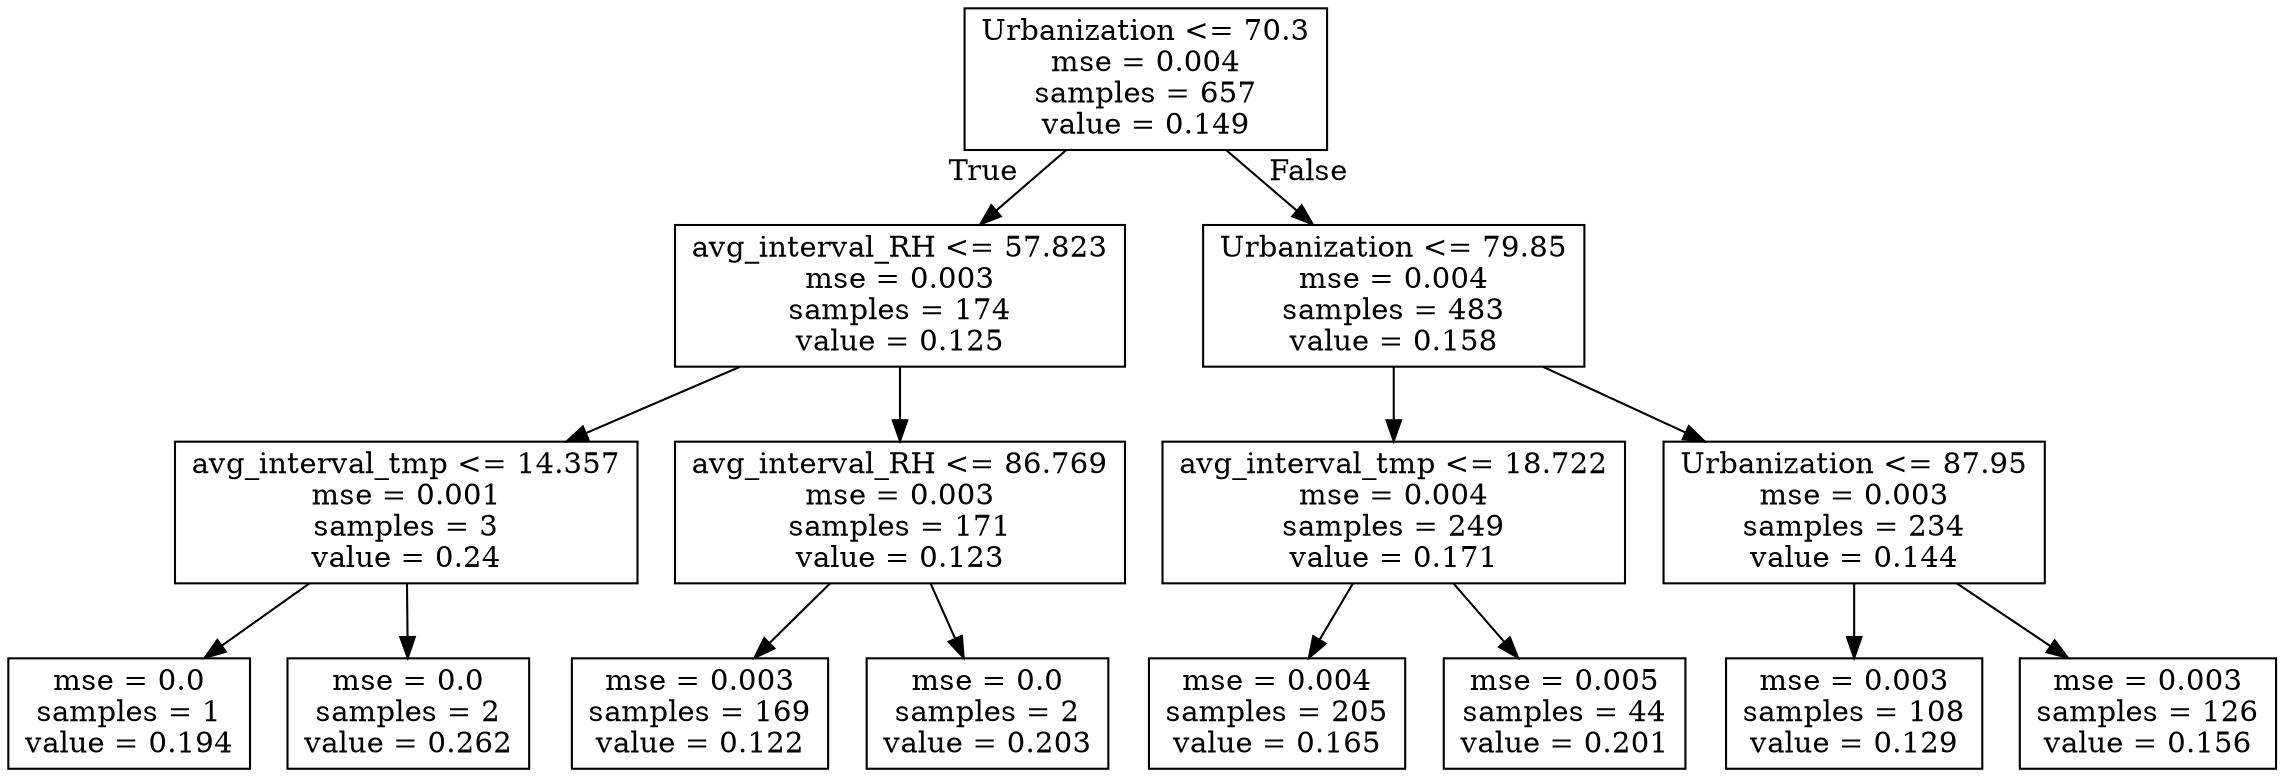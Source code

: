 digraph Tree {
node [shape=box] ;
0 [label="Urbanization <= 70.3\nmse = 0.004\nsamples = 657\nvalue = 0.149"] ;
1 [label="avg_interval_RH <= 57.823\nmse = 0.003\nsamples = 174\nvalue = 0.125"] ;
0 -> 1 [labeldistance=2.5, labelangle=45, headlabel="True"] ;
2 [label="avg_interval_tmp <= 14.357\nmse = 0.001\nsamples = 3\nvalue = 0.24"] ;
1 -> 2 ;
3 [label="mse = 0.0\nsamples = 1\nvalue = 0.194"] ;
2 -> 3 ;
4 [label="mse = 0.0\nsamples = 2\nvalue = 0.262"] ;
2 -> 4 ;
5 [label="avg_interval_RH <= 86.769\nmse = 0.003\nsamples = 171\nvalue = 0.123"] ;
1 -> 5 ;
6 [label="mse = 0.003\nsamples = 169\nvalue = 0.122"] ;
5 -> 6 ;
7 [label="mse = 0.0\nsamples = 2\nvalue = 0.203"] ;
5 -> 7 ;
8 [label="Urbanization <= 79.85\nmse = 0.004\nsamples = 483\nvalue = 0.158"] ;
0 -> 8 [labeldistance=2.5, labelangle=-45, headlabel="False"] ;
9 [label="avg_interval_tmp <= 18.722\nmse = 0.004\nsamples = 249\nvalue = 0.171"] ;
8 -> 9 ;
10 [label="mse = 0.004\nsamples = 205\nvalue = 0.165"] ;
9 -> 10 ;
11 [label="mse = 0.005\nsamples = 44\nvalue = 0.201"] ;
9 -> 11 ;
12 [label="Urbanization <= 87.95\nmse = 0.003\nsamples = 234\nvalue = 0.144"] ;
8 -> 12 ;
13 [label="mse = 0.003\nsamples = 108\nvalue = 0.129"] ;
12 -> 13 ;
14 [label="mse = 0.003\nsamples = 126\nvalue = 0.156"] ;
12 -> 14 ;
}